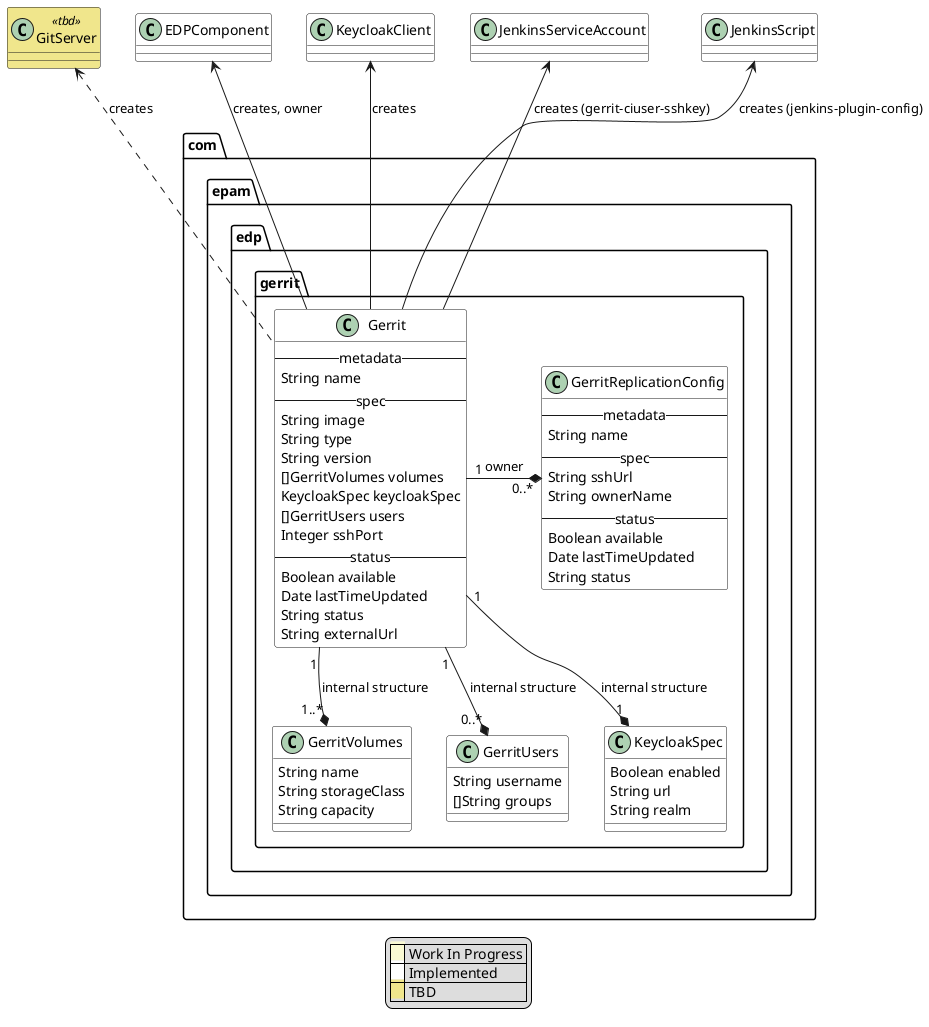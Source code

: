 @startuml

skinparam class {
    BackgroundColor #white
	BackgroundColor<<wip>> LightGoldenRodYellow
	BackgroundColor<<tbd>> Khaki
}

package com.epam.edp.gerrit {
    class Gerrit {
      -- metadata --
        String name
      -- spec --
        String image
        String type
        String version
        []GerritVolumes volumes
        KeycloakSpec keycloakSpec
        []GerritUsers users
        Integer sshPort
      -- status --
        Boolean available
        Date lastTimeUpdated
        String status
        String externalUrl
    }

    Gerrit "1" --* "1..*" GerritVolumes : internal structure
    class GerritVolumes {
        String name
        String storageClass
        String capacity
    }

    Gerrit "1" --* "0..*" GerritUsers : internal structure
    class GerritUsers {
        String username
        []String groups
    }

    Gerrit "1" --* "1" KeycloakSpec : internal structure
    class KeycloakSpec {
        Boolean enabled
        String url
        String realm
    }

    Gerrit "1" -* "0..*" GerritReplicationConfig : owner
    class GerritReplicationConfig {
        --metadata--
            String name
        --spec--
            String sshUrl
            String ownerName
        --status--
            Boolean available
            Date lastTimeUpdated
            String status
    }
}

Gerrit -u-> JenkinsScript : creates (jenkins-plugin-config)
Gerrit -u-> JenkinsServiceAccount : creates (gerrit-ciuser-sshkey)
Gerrit -u-> KeycloakClient : creates
Gerrit -u-> EDPComponent : creates, owner
Gerrit .u.> GitServer : creates
class GitServer <<tbd>> {
}


legend
|<back:LightGoldenRodYellow>    </back>| Work In Progress |
|<back:White>    </back>| Implemented |
|<back:Khaki>    </back>| TBD |
endlegend

skinparam class {
	backgroundColor<<impl>> LightGoldenRodYellow
	backgroundColor<<wip>> LightGreen
	backgroundColor<<tbd>> Khaki
}
@enduml